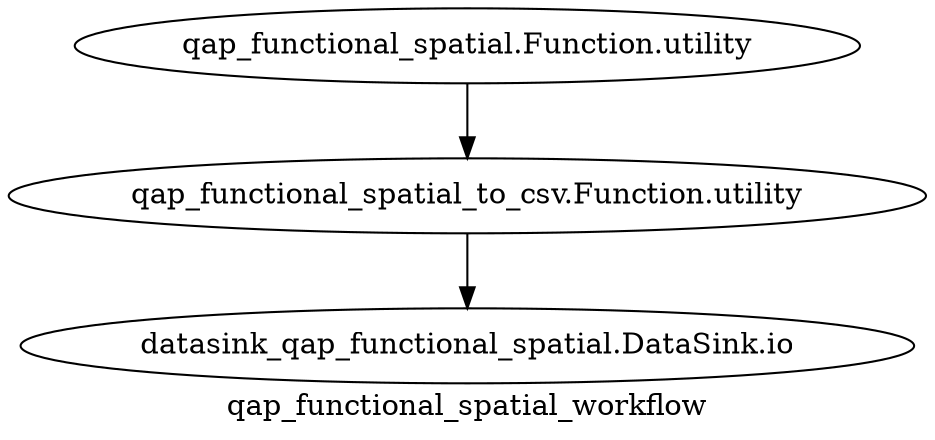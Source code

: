 digraph qap_functional_spatial_workflow{
  label="qap_functional_spatial_workflow";
  qap_functional_spatial_workflow_qap_functional_spatial[label="qap_functional_spatial.Function.utility"];
  qap_functional_spatial_workflow_qap_functional_spatial_to_csv[label="qap_functional_spatial_to_csv.Function.utility"];
  qap_functional_spatial_workflow_datasink_qap_functional_spatial[label="datasink_qap_functional_spatial.DataSink.io"];
  qap_functional_spatial_workflow_qap_functional_spatial -> qap_functional_spatial_workflow_qap_functional_spatial_to_csv;
  qap_functional_spatial_workflow_qap_functional_spatial_to_csv -> qap_functional_spatial_workflow_datasink_qap_functional_spatial;
}